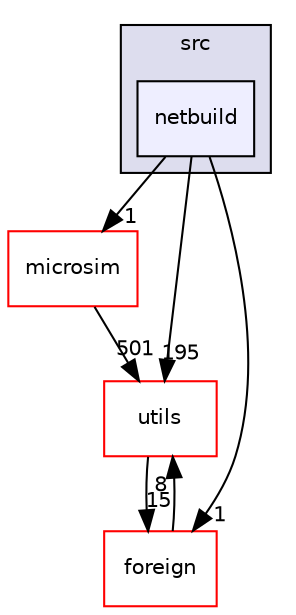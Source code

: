 digraph "netbuild" {
  compound=true
  node [ fontsize="10", fontname="Helvetica"];
  edge [ labelfontsize="10", labelfontname="Helvetica"];
  subgraph clusterdir_68267d1309a1af8e8297ef4c3efbcdba {
    graph [ bgcolor="#ddddee", pencolor="black", label="src" fontname="Helvetica", fontsize="10", URL="dir_68267d1309a1af8e8297ef4c3efbcdba.html"]
  dir_e9047a435ec4d2bfab37557159d61999 [shape=box, label="netbuild", style="filled", fillcolor="#eeeeff", pencolor="black", URL="dir_e9047a435ec4d2bfab37557159d61999.html"];
  }
  dir_c7d973c7c9e9679ded42ec1d95c4b47a [shape=box label="microsim" fillcolor="white" style="filled" color="red" URL="dir_c7d973c7c9e9679ded42ec1d95c4b47a.html"];
  dir_581ffce49224a01af157a30f30164bcb [shape=box label="foreign" fillcolor="white" style="filled" color="red" URL="dir_581ffce49224a01af157a30f30164bcb.html"];
  dir_313caf1132e152dd9b58bea13a4052ca [shape=box label="utils" fillcolor="white" style="filled" color="red" URL="dir_313caf1132e152dd9b58bea13a4052ca.html"];
  dir_c7d973c7c9e9679ded42ec1d95c4b47a->dir_313caf1132e152dd9b58bea13a4052ca [headlabel="501", labeldistance=1.5 headhref="dir_000009_000001.html"];
  dir_e9047a435ec4d2bfab37557159d61999->dir_c7d973c7c9e9679ded42ec1d95c4b47a [headlabel="1", labeldistance=1.5 headhref="dir_000051_000009.html"];
  dir_e9047a435ec4d2bfab37557159d61999->dir_581ffce49224a01af157a30f30164bcb [headlabel="1", labeldistance=1.5 headhref="dir_000051_000011.html"];
  dir_e9047a435ec4d2bfab37557159d61999->dir_313caf1132e152dd9b58bea13a4052ca [headlabel="195", labeldistance=1.5 headhref="dir_000051_000001.html"];
  dir_581ffce49224a01af157a30f30164bcb->dir_313caf1132e152dd9b58bea13a4052ca [headlabel="8", labeldistance=1.5 headhref="dir_000011_000001.html"];
  dir_313caf1132e152dd9b58bea13a4052ca->dir_581ffce49224a01af157a30f30164bcb [headlabel="15", labeldistance=1.5 headhref="dir_000001_000011.html"];
}
